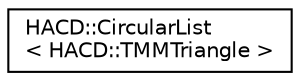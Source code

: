 digraph "Graphical Class Hierarchy"
{
  edge [fontname="Helvetica",fontsize="10",labelfontname="Helvetica",labelfontsize="10"];
  node [fontname="Helvetica",fontsize="10",shape=record];
  rankdir="LR";
  Node1 [label="HACD::CircularList\l\< HACD::TMMTriangle \>",height=0.2,width=0.4,color="black", fillcolor="white", style="filled",URL="$class_h_a_c_d_1_1_circular_list.html"];
}
